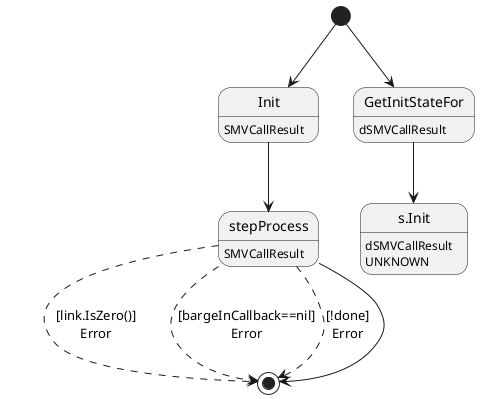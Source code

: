 @startuml
state "Init" as T01_S001
T01_S001 : SMVCallResult
[*] --> T01_S001
T01_S001 --> T01_S002
state "stepProcess" as T01_S002
T01_S002 : SMVCallResult
T01_S002 --[dashed]> [*] : [link.IsZero()]\nError
T01_S002 --[dashed]> [*] : [bargeInCallback==nil]\nError
T01_S002 --[dashed]> [*] : [!done]\nError
T01_S002 --> [*]
state "GetInitStateFor" as T00_S001
T00_S001 : dSMVCallResult
[*] --> T00_S001
state "s.Init" as T00_U001
T00_U001 : dSMVCallResult
T00_U001 : UNKNOWN 
T00_S001 --> T00_U001
@enduml
